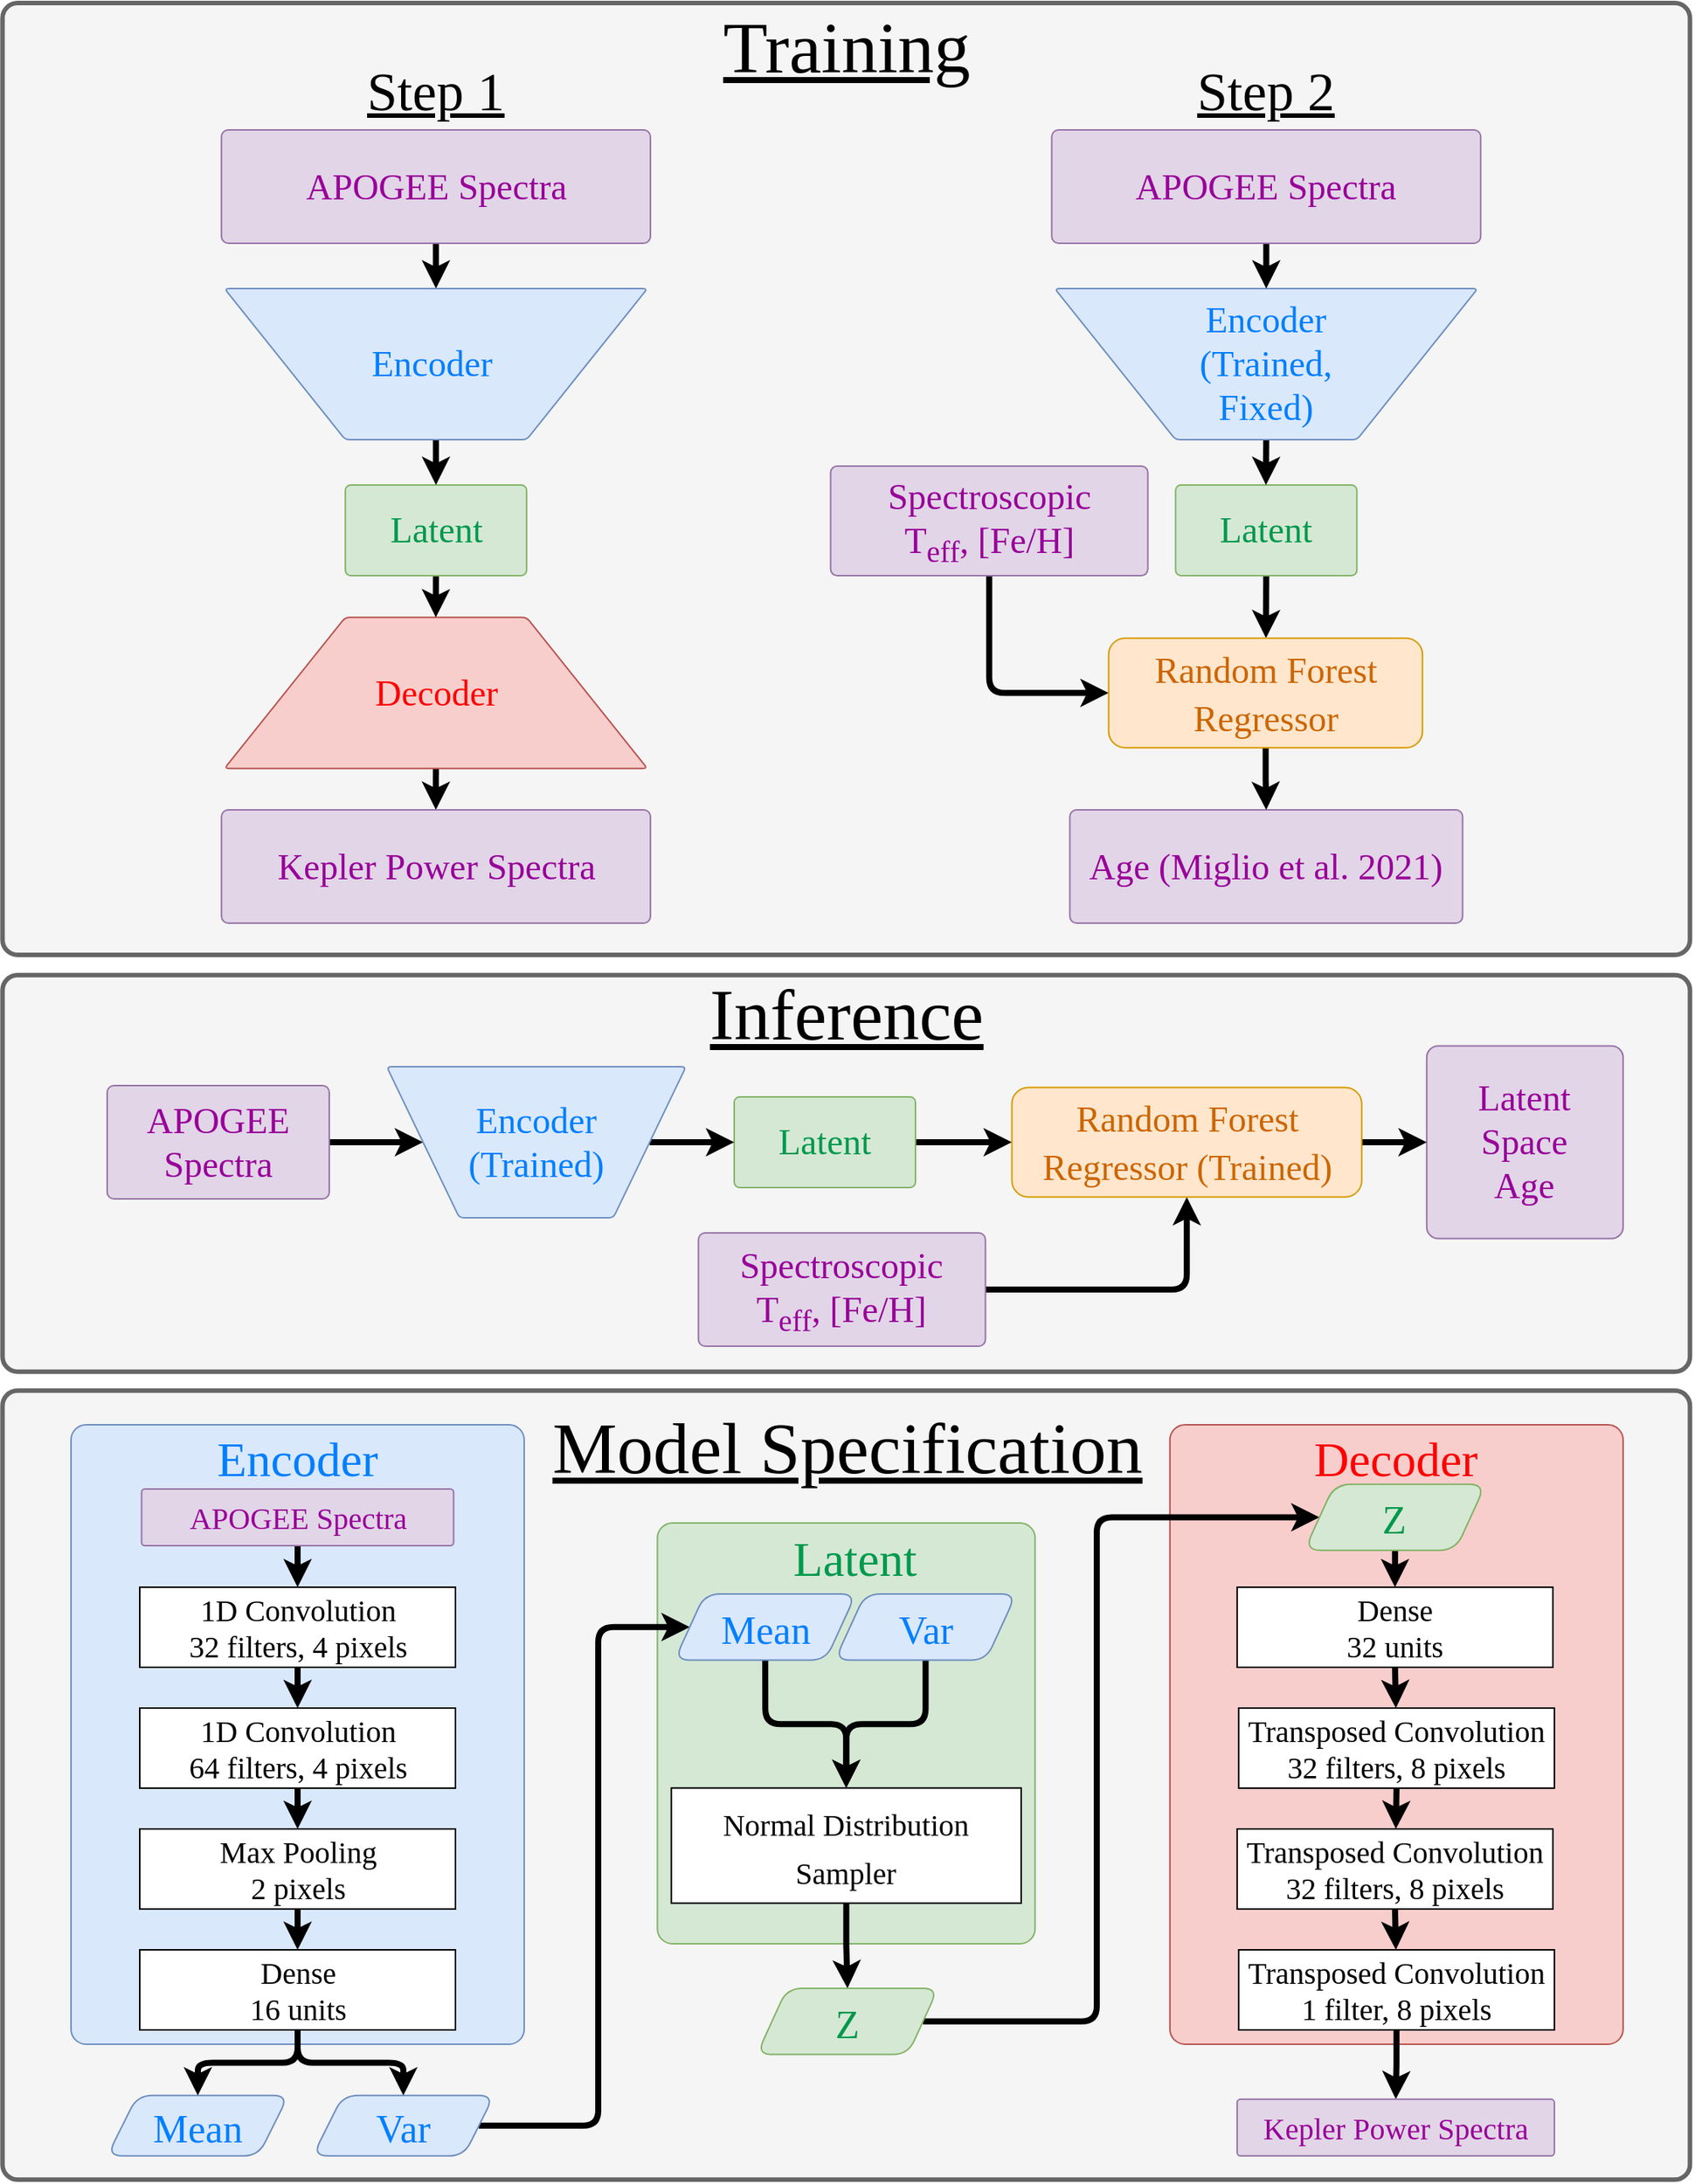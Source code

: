 <mxfile version="20.8.20" type="device"><diagram id="JZ6sOLWZHZl7g3pM1Fg3" name="Page-1"><mxGraphModel dx="1259" dy="701" grid="1" gridSize="10" guides="1" tooltips="1" connect="1" arrows="1" fold="1" page="1" pageScale="1" pageWidth="1169" pageHeight="1654" math="0" shadow="0"><root><mxCell id="0"/><mxCell id="1" parent="0"/><mxCell id="J2kmjQCkKigPb-ABIsTW-13" value="" style="rounded=1;whiteSpace=wrap;html=1;fillColor=#f5f5f5;fontColor=#333333;strokeColor=#666666;rotation=90;arcSize=20;strokeWidth=3;absoluteArcSize=1;fontFamily=Times New Roman;" parent="1" vertex="1"><mxGeometry x="452.93" y="222.07" width="262.49" height="1117" as="geometry"/></mxCell><mxCell id="J2kmjQCkKigPb-ABIsTW-1" value="" style="rounded=1;whiteSpace=wrap;html=1;fillColor=#f5f5f5;fontColor=#333333;strokeColor=#666666;rotation=90;arcSize=20;strokeWidth=3;absoluteArcSize=1;fontFamily=Times New Roman;" parent="1" vertex="1"><mxGeometry x="323" y="627" width="522.33" height="1117" as="geometry"/></mxCell><mxCell id="t34NlRakc4RaGGgt1aY1-1" value="" style="rounded=1;whiteSpace=wrap;html=1;fillColor=#f5f5f5;fontColor=#333333;strokeColor=#666666;rotation=90;arcSize=20;strokeWidth=3;perimeterSpacing=0;absoluteArcSize=1;fontFamily=Times New Roman;" parent="1" vertex="1"><mxGeometry x="269.15" y="-237.53" width="630.03" height="1117" as="geometry"/></mxCell><mxCell id="qfTijFqyPkcIwC7dA9AV-11" style="edgeStyle=elbowEdgeStyle;orthogonalLoop=1;jettySize=auto;html=1;exitX=0.5;exitY=1;exitDx=0;exitDy=0;entryX=0.5;entryY=0;entryDx=0;entryDy=0;strokeWidth=4;" parent="1" source="h-h5R4mO3C53B2Z3epXx-1" target="J2kmjQCkKigPb-ABIsTW-6" edge="1"><mxGeometry relative="1" as="geometry"/></mxCell><mxCell id="h-h5R4mO3C53B2Z3epXx-1" value="" style="shape=trapezoid;perimeter=trapezoidPerimeter;whiteSpace=wrap;html=1;fixedSize=1;fillColor=#f8cecc;strokeColor=#b85450;rotation=0;size=80;rounded=1;arcSize=6;fontFamily=Times New Roman;" parent="1" vertex="1"><mxGeometry x="172.56" y="412.63" width="280" height="100" as="geometry"/></mxCell><mxCell id="qfTijFqyPkcIwC7dA9AV-10" style="edgeStyle=elbowEdgeStyle;orthogonalLoop=1;jettySize=auto;html=1;exitX=0.5;exitY=0;exitDx=0;exitDy=0;entryX=0.5;entryY=0;entryDx=0;entryDy=0;strokeWidth=4;" parent="1" source="h-h5R4mO3C53B2Z3epXx-2" target="h-h5R4mO3C53B2Z3epXx-1" edge="1"><mxGeometry relative="1" as="geometry"/></mxCell><mxCell id="h-h5R4mO3C53B2Z3epXx-2" value="" style="rounded=1;whiteSpace=wrap;html=1;fillColor=#d5e8d4;strokeColor=#82b366;rotation=-180;arcSize=6;fontFamily=Times New Roman;" parent="1" vertex="1"><mxGeometry x="252.59" y="325" width="120" height="60" as="geometry"/></mxCell><mxCell id="_rQIbKmWz9Zh-qT6u4cy-1" style="edgeStyle=orthogonalEdgeStyle;rounded=1;orthogonalLoop=1;jettySize=auto;html=1;exitX=1;exitY=0.5;exitDx=0;exitDy=0;entryX=0.5;entryY=1;entryDx=0;entryDy=0;shadow=0;startArrow=none;startFill=0;endFill=1;elbow=vertical;strokeWidth=4;fontFamily=Times New Roman;" parent="1" source="t34NlRakc4RaGGgt1aY1-17" target="J2kmjQCkKigPb-ABIsTW-67" edge="1"><mxGeometry relative="1" as="geometry"/></mxCell><mxCell id="t34NlRakc4RaGGgt1aY1-17" value="&lt;font color=&quot;#990099&quot; style=&quot;font-size: 24px;&quot;&gt;Spectroscopic &lt;br&gt;T&lt;sub&gt;eff&lt;/sub&gt;, [Fe/H]&lt;/font&gt;" style="rounded=1;whiteSpace=wrap;html=1;strokeWidth=1;fillColor=#e1d5e7;strokeColor=#9673a6;arcSize=6;fontFamily=Times New Roman;" parent="1" vertex="1"><mxGeometry x="486.32" y="820" width="190" height="75" as="geometry"/></mxCell><mxCell id="t34NlRakc4RaGGgt1aY1-20" value="Encoder" style="text;html=1;strokeColor=none;fillColor=none;align=center;verticalAlign=middle;whiteSpace=wrap;rounded=0;strokeWidth=1;fontSize=24;fontColor=#007FFF;fontFamily=Times New Roman;" parent="1" vertex="1"><mxGeometry x="282.57" y="215" width="60" height="30" as="geometry"/></mxCell><mxCell id="t34NlRakc4RaGGgt1aY1-22" value="Decoder" style="text;html=1;strokeColor=none;fillColor=none;align=center;verticalAlign=middle;whiteSpace=wrap;rounded=0;strokeWidth=1;fontSize=24;fontColor=#FF0000;fontFamily=Times New Roman;" parent="1" vertex="1"><mxGeometry x="282.59" y="447.63" width="60" height="30" as="geometry"/></mxCell><mxCell id="t34NlRakc4RaGGgt1aY1-23" value="Latent" style="text;html=1;strokeColor=none;fillColor=none;align=center;verticalAlign=middle;whiteSpace=wrap;rounded=0;strokeWidth=1;fontSize=24;fontColor=#00994D;fontFamily=Times New Roman;" parent="1" vertex="1"><mxGeometry x="282.59" y="340" width="60" height="30" as="geometry"/></mxCell><mxCell id="t34NlRakc4RaGGgt1aY1-28" value="&lt;font size=&quot;1&quot; style=&quot;&quot;&gt;&lt;u style=&quot;font-size: 48px;&quot;&gt;Training&lt;/u&gt;&lt;/font&gt;" style="text;html=1;strokeColor=none;fillColor=none;align=center;verticalAlign=middle;whiteSpace=wrap;rounded=0;strokeWidth=1;fontSize=24;fontFamily=Times New Roman;" parent="1" vertex="1"><mxGeometry x="492" y="20" width="185" height="30" as="geometry"/></mxCell><mxCell id="t34NlRakc4RaGGgt1aY1-29" value="&lt;font size=&quot;1&quot; style=&quot;&quot;&gt;&lt;u style=&quot;font-size: 48px;&quot;&gt;Inference&lt;/u&gt;&lt;/font&gt;" style="text;html=1;strokeColor=none;fillColor=none;align=center;verticalAlign=middle;whiteSpace=wrap;rounded=0;strokeWidth=1;fontSize=24;fontFamily=Times New Roman;" parent="1" vertex="1"><mxGeometry x="490" y="660" width="189.24" height="30" as="geometry"/></mxCell><mxCell id="3omGs5hG8fw2HlnIA9mE-2" value="" style="rounded=1;whiteSpace=wrap;html=1;fillColor=#dae8fc;strokeColor=#6c8ebf;arcSize=20;gradientColor=none;absoluteArcSize=1;fontFamily=Times New Roman;" parent="1" vertex="1"><mxGeometry x="71" y="947" width="300" height="410" as="geometry"/></mxCell><mxCell id="3omGs5hG8fw2HlnIA9mE-3" value="" style="rounded=1;whiteSpace=wrap;html=1;fillColor=#f8cecc;strokeColor=#b85450;arcSize=20;perimeterSpacing=0;sketch=0;shadow=0;glass=0;absoluteArcSize=1;fontFamily=Times New Roman;" parent="1" vertex="1"><mxGeometry x="798.42" y="947" width="300" height="410" as="geometry"/></mxCell><mxCell id="3omGs5hG8fw2HlnIA9mE-4" value="" style="rounded=1;whiteSpace=wrap;html=1;fillColor=#d5e8d4;strokeColor=#82b366;arcSize=20;absoluteArcSize=1;fontFamily=Times New Roman;" parent="1" vertex="1"><mxGeometry x="459.17" y="1012" width="250" height="278.51" as="geometry"/></mxCell><mxCell id="3omGs5hG8fw2HlnIA9mE-5" value="&lt;font style=&quot;font-size: 32px;&quot;&gt;Encoder&lt;/font&gt;" style="text;html=1;strokeColor=none;fillColor=none;align=center;verticalAlign=middle;whiteSpace=wrap;rounded=0;fontColor=#007FFF;fontFamily=Times New Roman;" parent="1" vertex="1"><mxGeometry x="191.0" y="955.0" width="60" height="30" as="geometry"/></mxCell><mxCell id="3omGs5hG8fw2HlnIA9mE-6" value="&lt;font color=&quot;#ff0000&quot; style=&quot;font-size: 32px;&quot;&gt;Decoder&lt;/font&gt;" style="text;html=1;strokeColor=none;fillColor=none;align=center;verticalAlign=middle;whiteSpace=wrap;rounded=0;fontColor=#007FFF;fontFamily=Times New Roman;" parent="1" vertex="1"><mxGeometry x="918.42" y="955.0" width="60" height="30" as="geometry"/></mxCell><mxCell id="3omGs5hG8fw2HlnIA9mE-7" value="&lt;font color=&quot;#00994d&quot; style=&quot;font-size: 32px;&quot;&gt;Latent&lt;/font&gt;" style="text;html=1;strokeColor=none;fillColor=none;align=center;verticalAlign=middle;whiteSpace=wrap;rounded=0;fontFamily=Times New Roman;" parent="1" vertex="1"><mxGeometry x="559.64" y="1021.4" width="60" height="30" as="geometry"/></mxCell><mxCell id="3omGs5hG8fw2HlnIA9mE-8" value="&lt;font color=&quot;#007fff&quot; style=&quot;font-size: 26px;&quot;&gt;Mean&lt;/font&gt;" style="shape=parallelogram;perimeter=parallelogramPerimeter;whiteSpace=wrap;html=1;fixedSize=1;rounded=1;fontSize=32;fillColor=#dae8fc;strokeColor=#6c8ebf;fontFamily=Times New Roman;" parent="1" vertex="1"><mxGeometry x="94.95" y="1390.91" width="120" height="40" as="geometry"/></mxCell><mxCell id="qfTijFqyPkcIwC7dA9AV-1" style="edgeStyle=elbowEdgeStyle;orthogonalLoop=1;jettySize=auto;html=1;exitX=1;exitY=0.5;exitDx=0;exitDy=0;entryX=0;entryY=0.5;entryDx=0;entryDy=0;strokeWidth=4;" parent="1" source="3omGs5hG8fw2HlnIA9mE-9" target="J2kmjQCkKigPb-ABIsTW-39" edge="1"><mxGeometry relative="1" as="geometry"><Array as="points"><mxPoint x="420" y="1240"/></Array></mxGeometry></mxCell><mxCell id="3omGs5hG8fw2HlnIA9mE-9" value="&lt;font color=&quot;#007fff&quot; style=&quot;font-size: 26px;&quot;&gt;Var&lt;/font&gt;" style="shape=parallelogram;perimeter=parallelogramPerimeter;whiteSpace=wrap;html=1;fixedSize=1;rounded=1;fontSize=32;fillColor=#dae8fc;strokeColor=#6c8ebf;fontFamily=Times New Roman;" parent="1" vertex="1"><mxGeometry x="230.99" y="1390.91" width="120" height="40" as="geometry"/></mxCell><mxCell id="J2kmjQCkKigPb-ABIsTW-3" value="&lt;font style=&quot;font-size: 48px;&quot; color=&quot;#000000&quot;&gt;&lt;u&gt;Model Specification&lt;/u&gt;&lt;/font&gt;" style="text;html=1;strokeColor=none;fillColor=none;align=center;verticalAlign=middle;whiteSpace=wrap;rounded=0;strokeWidth=1;fontSize=24;fontColor=#FF0000;fontFamily=Times New Roman;" parent="1" vertex="1"><mxGeometry x="375.62" y="947" width="418" height="30" as="geometry"/></mxCell><mxCell id="SB48Q0cIOC-p_2_EDJg2-5" style="edgeStyle=orthogonalEdgeStyle;rounded=0;orthogonalLoop=1;jettySize=auto;html=1;exitX=0.5;exitY=1;exitDx=0;exitDy=0;entryX=0.5;entryY=1;entryDx=0;entryDy=0;strokeWidth=4;fontFamily=Times New Roman;" parent="1" source="J2kmjQCkKigPb-ABIsTW-4" target="SB48Q0cIOC-p_2_EDJg2-1" edge="1"><mxGeometry relative="1" as="geometry"/></mxCell><mxCell id="J2kmjQCkKigPb-ABIsTW-4" value="&lt;font color=&quot;#990099&quot;&gt;&lt;span style=&quot;font-size: 24px;&quot;&gt;APOGEE Spectra&lt;/span&gt;&lt;/font&gt;" style="rounded=1;whiteSpace=wrap;html=1;strokeWidth=1;fillColor=#e1d5e7;strokeColor=#9673a6;arcSize=6;fontFamily=Times New Roman;" parent="1" vertex="1"><mxGeometry x="170.59" y="90" width="283.95" height="75" as="geometry"/></mxCell><mxCell id="J2kmjQCkKigPb-ABIsTW-6" value="&lt;font color=&quot;#990099&quot;&gt;&lt;span style=&quot;font-size: 24px;&quot;&gt;Kepler Power Spectra&lt;/span&gt;&lt;/font&gt;" style="rounded=1;whiteSpace=wrap;html=1;strokeWidth=1;fillColor=#e1d5e7;strokeColor=#9673a6;arcSize=6;fontFamily=Times New Roman;" parent="1" vertex="1"><mxGeometry x="170.62" y="540" width="283.95" height="75" as="geometry"/></mxCell><mxCell id="4rDeXdb6k_Y8QFxmPXx2-11" style="edgeStyle=orthogonalEdgeStyle;rounded=0;orthogonalLoop=1;jettySize=auto;html=1;exitX=0;exitY=0.5;exitDx=0;exitDy=0;entryX=0;entryY=0.5;entryDx=0;entryDy=0;strokeWidth=4;fontSize=20;fontFamily=Times New Roman;" parent="1" source="J2kmjQCkKigPb-ABIsTW-15" target="J2kmjQCkKigPb-ABIsTW-67" edge="1"><mxGeometry relative="1" as="geometry"/></mxCell><mxCell id="J2kmjQCkKigPb-ABIsTW-15" value="" style="rounded=1;whiteSpace=wrap;html=1;fillColor=#d5e8d4;strokeColor=#82b366;rotation=-180;arcSize=6;fontFamily=Times New Roman;" parent="1" vertex="1"><mxGeometry x="510.0" y="730" width="120" height="60" as="geometry"/></mxCell><mxCell id="J2kmjQCkKigPb-ABIsTW-17" value="Latent" style="text;html=1;strokeColor=none;fillColor=none;align=center;verticalAlign=middle;whiteSpace=wrap;rounded=0;strokeWidth=1;fontSize=24;fontColor=#00994D;fontFamily=Times New Roman;" parent="1" vertex="1"><mxGeometry x="540" y="744.99" width="60" height="30" as="geometry"/></mxCell><mxCell id="_rQIbKmWz9Zh-qT6u4cy-11" style="edgeStyle=orthogonalEdgeStyle;rounded=1;orthogonalLoop=1;jettySize=auto;html=1;exitX=1;exitY=0.5;exitDx=0;exitDy=0;entryX=1;entryY=0.5;entryDx=0;entryDy=0;shadow=0;strokeWidth=4;startArrow=none;startFill=0;endFill=1;elbow=vertical;fontFamily=Times New Roman;" parent="1" source="J2kmjQCkKigPb-ABIsTW-19" target="_rQIbKmWz9Zh-qT6u4cy-8" edge="1"><mxGeometry relative="1" as="geometry"/></mxCell><mxCell id="J2kmjQCkKigPb-ABIsTW-19" value="&lt;font color=&quot;#990099&quot;&gt;&lt;span style=&quot;font-size: 24px;&quot;&gt;APOGEE Spectra&lt;/span&gt;&lt;/font&gt;" style="rounded=1;whiteSpace=wrap;html=1;strokeWidth=1;fillColor=#e1d5e7;strokeColor=#9673a6;arcSize=6;fontFamily=Times New Roman;" parent="1" vertex="1"><mxGeometry x="94.95" y="722.5" width="147.02" height="75" as="geometry"/></mxCell><mxCell id="J2kmjQCkKigPb-ABIsTW-27" style="edgeStyle=orthogonalEdgeStyle;rounded=0;orthogonalLoop=1;jettySize=auto;html=1;entryX=0.5;entryY=0;entryDx=0;entryDy=0;strokeWidth=4;fontFamily=Times New Roman;fontSize=20;fontColor=#000000;" parent="1" source="J2kmjQCkKigPb-ABIsTW-25" target="J2kmjQCkKigPb-ABIsTW-26" edge="1"><mxGeometry relative="1" as="geometry"/></mxCell><mxCell id="J2kmjQCkKigPb-ABIsTW-25" value="&lt;font style=&quot;font-size: 20px;&quot; color=&quot;#990099&quot;&gt;APOGEE Spectra&lt;/font&gt;" style="rounded=1;whiteSpace=wrap;html=1;strokeWidth=1;fillColor=#e1d5e7;strokeColor=#9673a6;arcSize=6;fontFamily=Times New Roman;" parent="1" vertex="1"><mxGeometry x="117.72" y="989.48" width="206.55" height="37.52" as="geometry"/></mxCell><mxCell id="J2kmjQCkKigPb-ABIsTW-29" style="edgeStyle=orthogonalEdgeStyle;rounded=0;orthogonalLoop=1;jettySize=auto;html=1;entryX=0.5;entryY=0;entryDx=0;entryDy=0;strokeWidth=4;fontFamily=Times New Roman;fontSize=20;fontColor=#000000;" parent="1" source="J2kmjQCkKigPb-ABIsTW-26" target="J2kmjQCkKigPb-ABIsTW-28" edge="1"><mxGeometry relative="1" as="geometry"/></mxCell><mxCell id="J2kmjQCkKigPb-ABIsTW-26" value="&lt;font&gt;1D Convolution&lt;br&gt;32 filters, 4 pixels&lt;br&gt;&lt;/font&gt;" style="rounded=0;whiteSpace=wrap;html=1;shadow=0;glass=0;sketch=0;fontFamily=Times New Roman;fontSize=20;fontColor=#000000;" parent="1" vertex="1"><mxGeometry x="116.5" y="1054.52" width="209" height="53" as="geometry"/></mxCell><mxCell id="J2kmjQCkKigPb-ABIsTW-31" style="edgeStyle=orthogonalEdgeStyle;rounded=0;orthogonalLoop=1;jettySize=auto;html=1;entryX=0.5;entryY=0;entryDx=0;entryDy=0;strokeWidth=4;fontFamily=Times New Roman;fontSize=20;fontColor=#000000;" parent="1" source="J2kmjQCkKigPb-ABIsTW-28" target="J2kmjQCkKigPb-ABIsTW-30" edge="1"><mxGeometry relative="1" as="geometry"/></mxCell><mxCell id="J2kmjQCkKigPb-ABIsTW-28" value="&lt;font&gt;1D Convolution&lt;br&gt;64 filters, 4 pixels&lt;br&gt;&lt;/font&gt;" style="rounded=0;whiteSpace=wrap;html=1;shadow=0;glass=0;sketch=0;fontFamily=Times New Roman;fontSize=20;fontColor=#000000;" parent="1" vertex="1"><mxGeometry x="116.5" y="1134.52" width="209" height="53" as="geometry"/></mxCell><mxCell id="J2kmjQCkKigPb-ABIsTW-34" value="" style="edgeStyle=orthogonalEdgeStyle;rounded=0;orthogonalLoop=1;jettySize=auto;html=1;strokeWidth=4;fontFamily=Times New Roman;fontSize=20;fontColor=#000000;" parent="1" source="J2kmjQCkKigPb-ABIsTW-30" target="J2kmjQCkKigPb-ABIsTW-32" edge="1"><mxGeometry relative="1" as="geometry"/></mxCell><mxCell id="J2kmjQCkKigPb-ABIsTW-30" value="&lt;font&gt;Max Pooling&lt;br&gt;2 pixels&lt;br&gt;&lt;/font&gt;" style="rounded=0;whiteSpace=wrap;html=1;shadow=0;glass=0;sketch=0;fontFamily=Times New Roman;fontSize=20;fontColor=#000000;" parent="1" vertex="1"><mxGeometry x="116.5" y="1214.52" width="209" height="53" as="geometry"/></mxCell><mxCell id="J2kmjQCkKigPb-ABIsTW-36" value="" style="edgeStyle=orthogonalEdgeStyle;rounded=1;orthogonalLoop=1;jettySize=auto;html=1;strokeWidth=4;fontFamily=Times New Roman;fontSize=26;fontColor=#000000;" parent="1" source="J2kmjQCkKigPb-ABIsTW-32" target="3omGs5hG8fw2HlnIA9mE-9" edge="1"><mxGeometry relative="1" as="geometry"/></mxCell><mxCell id="J2kmjQCkKigPb-ABIsTW-37" style="rounded=1;orthogonalLoop=1;jettySize=auto;html=1;exitX=0.5;exitY=1;exitDx=0;exitDy=0;entryX=0.5;entryY=0;entryDx=0;entryDy=0;strokeWidth=4;fontFamily=Times New Roman;fontSize=26;fontColor=#000000;arcSize=20;endFill=1;edgeStyle=orthogonalEdgeStyle;elbow=vertical;" parent="1" source="J2kmjQCkKigPb-ABIsTW-32" target="3omGs5hG8fw2HlnIA9mE-8" edge="1"><mxGeometry relative="1" as="geometry"/></mxCell><mxCell id="J2kmjQCkKigPb-ABIsTW-32" value="&lt;font&gt;Dense&lt;br&gt;16 units&lt;br&gt;&lt;/font&gt;" style="rounded=0;whiteSpace=wrap;html=1;shadow=0;glass=0;sketch=0;fontFamily=Times New Roman;fontSize=20;fontColor=#000000;" parent="1" vertex="1"><mxGeometry x="116.5" y="1294.52" width="209" height="53" as="geometry"/></mxCell><mxCell id="J2kmjQCkKigPb-ABIsTW-44" style="edgeStyle=orthogonalEdgeStyle;rounded=1;orthogonalLoop=1;jettySize=auto;html=1;exitX=0.5;exitY=1;exitDx=0;exitDy=0;entryX=0.5;entryY=0;entryDx=0;entryDy=0;strokeWidth=4;fontFamily=Times New Roman;fontSize=26;fontColor=#Latent;shadow=0;" parent="1" source="J2kmjQCkKigPb-ABIsTW-39" target="J2kmjQCkKigPb-ABIsTW-43" edge="1"><mxGeometry relative="1" as="geometry"/></mxCell><mxCell id="J2kmjQCkKigPb-ABIsTW-39" value="&lt;font color=&quot;#007fff&quot; style=&quot;font-size: 26px;&quot;&gt;Mean&lt;/font&gt;" style="shape=parallelogram;perimeter=parallelogramPerimeter;whiteSpace=wrap;html=1;fixedSize=1;rounded=1;fontSize=32;fillColor=#dae8fc;strokeColor=#6c8ebf;fontFamily=Times New Roman;" parent="1" vertex="1"><mxGeometry x="470.55" y="1059.02" width="120" height="43.76" as="geometry"/></mxCell><mxCell id="J2kmjQCkKigPb-ABIsTW-45" style="edgeStyle=orthogonalEdgeStyle;rounded=1;orthogonalLoop=1;jettySize=auto;html=1;entryX=0.5;entryY=0;entryDx=0;entryDy=0;strokeWidth=4;fontFamily=Times New Roman;fontSize=26;fontColor=#Latent;" parent="1" source="J2kmjQCkKigPb-ABIsTW-40" target="J2kmjQCkKigPb-ABIsTW-43" edge="1"><mxGeometry relative="1" as="geometry"/></mxCell><mxCell id="J2kmjQCkKigPb-ABIsTW-40" value="&lt;font color=&quot;#007fff&quot; style=&quot;font-size: 26px;&quot;&gt;Var&lt;/font&gt;" style="shape=parallelogram;perimeter=parallelogramPerimeter;whiteSpace=wrap;html=1;fixedSize=1;rounded=1;fontSize=32;fillColor=#dae8fc;strokeColor=#6c8ebf;fontFamily=Times New Roman;" parent="1" vertex="1"><mxGeometry x="576.66" y="1059.02" width="120" height="43.76" as="geometry"/></mxCell><mxCell id="qfTijFqyPkcIwC7dA9AV-2" style="edgeStyle=elbowEdgeStyle;orthogonalLoop=1;jettySize=auto;html=1;exitX=1;exitY=0.5;exitDx=0;exitDy=0;entryX=0;entryY=0.5;entryDx=0;entryDy=0;strokeWidth=4;" parent="1" source="NsmSNw1s4slO2_Oyr5c2-2" target="NsmSNw1s4slO2_Oyr5c2-3" edge="1"><mxGeometry relative="1" as="geometry"><Array as="points"><mxPoint x="750" y="1170"/></Array><mxPoint x="634.62" y="1338.5" as="sourcePoint"/><mxPoint x="898.42" y="1009.48" as="targetPoint"/></mxGeometry></mxCell><mxCell id="J2kmjQCkKigPb-ABIsTW-46" style="edgeStyle=orthogonalEdgeStyle;rounded=0;orthogonalLoop=1;jettySize=auto;html=1;entryX=0.5;entryY=0;entryDx=0;entryDy=0;strokeWidth=4;fontFamily=Times New Roman;fontSize=26;fontColor=#Latent;" parent="1" source="J2kmjQCkKigPb-ABIsTW-43" target="NsmSNw1s4slO2_Oyr5c2-2" edge="1"><mxGeometry relative="1" as="geometry"><mxPoint x="584.62" y="1320" as="targetPoint"/></mxGeometry></mxCell><mxCell id="J2kmjQCkKigPb-ABIsTW-43" value="&lt;font style=&quot;font-size: 20px;&quot;&gt;Normal Distribution&lt;br&gt;Sampler&lt;/font&gt;" style="rounded=0;whiteSpace=wrap;html=1;shadow=0;glass=0;sketch=0;fontFamily=Times New Roman;fontSize=26;fontColor=#Latent;" parent="1" vertex="1"><mxGeometry x="468.37" y="1187.4" width="231.59" height="76.24" as="geometry"/></mxCell><mxCell id="qfTijFqyPkcIwC7dA9AV-4" style="edgeStyle=elbowEdgeStyle;orthogonalLoop=1;jettySize=auto;html=1;exitX=0.5;exitY=1;exitDx=0;exitDy=0;entryX=0.5;entryY=0;entryDx=0;entryDy=0;strokeWidth=4;" parent="1" source="J2kmjQCkKigPb-ABIsTW-48" target="J2kmjQCkKigPb-ABIsTW-50" edge="1"><mxGeometry relative="1" as="geometry"/></mxCell><mxCell id="J2kmjQCkKigPb-ABIsTW-48" value="&lt;font&gt;Dense&lt;br&gt;32 units&lt;br&gt;&lt;/font&gt;" style="rounded=0;whiteSpace=wrap;html=1;shadow=0;glass=0;sketch=0;fontFamily=Times New Roman;fontSize=20;fontColor=#000000;" parent="1" vertex="1"><mxGeometry x="842.92" y="1054.52" width="209" height="53" as="geometry"/></mxCell><mxCell id="qfTijFqyPkcIwC7dA9AV-5" style="edgeStyle=elbowEdgeStyle;orthogonalLoop=1;jettySize=auto;html=1;exitX=0.5;exitY=1;exitDx=0;exitDy=0;entryX=0.5;entryY=0;entryDx=0;entryDy=0;strokeWidth=4;" parent="1" source="J2kmjQCkKigPb-ABIsTW-50" target="J2kmjQCkKigPb-ABIsTW-52" edge="1"><mxGeometry relative="1" as="geometry"/></mxCell><mxCell id="J2kmjQCkKigPb-ABIsTW-50" value="&lt;font&gt;Transposed Convolution&lt;br&gt;32 filters, 8 pixels&lt;br&gt;&lt;/font&gt;" style="rounded=0;whiteSpace=wrap;html=1;shadow=0;glass=0;sketch=0;fontFamily=Times New Roman;fontSize=20;fontColor=#000000;" parent="1" vertex="1"><mxGeometry x="843.92" y="1134.52" width="209" height="53" as="geometry"/></mxCell><mxCell id="qfTijFqyPkcIwC7dA9AV-7" style="edgeStyle=elbowEdgeStyle;orthogonalLoop=1;jettySize=auto;html=1;exitX=0.5;exitY=1;exitDx=0;exitDy=0;entryX=0.5;entryY=0;entryDx=0;entryDy=0;strokeWidth=4;" parent="1" source="J2kmjQCkKigPb-ABIsTW-52" target="J2kmjQCkKigPb-ABIsTW-54" edge="1"><mxGeometry relative="1" as="geometry"/></mxCell><mxCell id="J2kmjQCkKigPb-ABIsTW-52" value="&lt;font&gt;Transposed Convolution&lt;br&gt;32 filters, 8 pixels&lt;br&gt;&lt;/font&gt;" style="rounded=0;whiteSpace=wrap;html=1;shadow=0;glass=0;sketch=0;fontFamily=Times New Roman;fontSize=20;fontColor=#000000;" parent="1" vertex="1"><mxGeometry x="842.92" y="1214.52" width="209" height="53" as="geometry"/></mxCell><mxCell id="J2kmjQCkKigPb-ABIsTW-59" style="edgeStyle=orthogonalEdgeStyle;rounded=0;orthogonalLoop=1;jettySize=auto;html=1;entryX=0.5;entryY=0;entryDx=0;entryDy=0;strokeWidth=4;fontFamily=Times New Roman;fontSize=26;fontColor=#Latent;" parent="1" source="J2kmjQCkKigPb-ABIsTW-54" target="J2kmjQCkKigPb-ABIsTW-58" edge="1"><mxGeometry relative="1" as="geometry"/></mxCell><mxCell id="J2kmjQCkKigPb-ABIsTW-54" value="&lt;font&gt;Transposed Convolution&lt;br&gt;1 filter, 8 pixels&lt;br&gt;&lt;/font&gt;" style="rounded=0;whiteSpace=wrap;html=1;shadow=0;glass=0;sketch=0;fontFamily=Times New Roman;fontSize=20;fontColor=#000000;" parent="1" vertex="1"><mxGeometry x="843.92" y="1294.52" width="209" height="53" as="geometry"/></mxCell><mxCell id="J2kmjQCkKigPb-ABIsTW-58" value="&lt;font style=&quot;font-size: 20px;&quot; color=&quot;#990099&quot;&gt;Kepler Power Spectra&lt;/font&gt;" style="rounded=1;whiteSpace=wrap;html=1;strokeWidth=1;fillColor=#e1d5e7;strokeColor=#9673a6;arcSize=6;fontFamily=Times New Roman;" parent="1" vertex="1"><mxGeometry x="842.92" y="1393.39" width="210" height="37.52" as="geometry"/></mxCell><mxCell id="J2kmjQCkKigPb-ABIsTW-65" value="&lt;font color=&quot;#990099&quot;&gt;&lt;span style=&quot;font-size: 24px;&quot;&gt;Latent&lt;br&gt;Space&lt;br&gt;Age&lt;br&gt;&lt;/span&gt;&lt;/font&gt;" style="rounded=1;whiteSpace=wrap;html=1;strokeWidth=1;fillColor=#e1d5e7;strokeColor=#9673a6;arcSize=6;fontFamily=Times New Roman;" parent="1" vertex="1"><mxGeometry x="968.42" y="696.26" width="130" height="127.49" as="geometry"/></mxCell><mxCell id="_rQIbKmWz9Zh-qT6u4cy-2" style="edgeStyle=orthogonalEdgeStyle;rounded=1;orthogonalLoop=1;jettySize=auto;html=1;exitX=1;exitY=0.5;exitDx=0;exitDy=0;shadow=0;strokeWidth=4;startArrow=none;startFill=0;endFill=1;elbow=vertical;fontFamily=Times New Roman;" parent="1" source="J2kmjQCkKigPb-ABIsTW-67" target="J2kmjQCkKigPb-ABIsTW-65" edge="1"><mxGeometry relative="1" as="geometry"/></mxCell><mxCell id="J2kmjQCkKigPb-ABIsTW-67" value="&lt;font color=&quot;#cc6600&quot; style=&quot;font-size: 24px;&quot;&gt;Random Forest Regressor (Trained)&lt;/font&gt;" style="rounded=1;whiteSpace=wrap;html=1;shadow=0;glass=0;sketch=0;fontFamily=Times New Roman;fontSize=26;fillColor=#ffe6cc;strokeColor=#d79b00;" parent="1" vertex="1"><mxGeometry x="693.81" y="723.76" width="231.59" height="72.49" as="geometry"/></mxCell><mxCell id="VIpPnOwo6UOpfIJAWcTx-1" style="edgeStyle=orthogonalEdgeStyle;rounded=1;orthogonalLoop=1;jettySize=auto;html=1;entryX=0;entryY=0.5;entryDx=0;entryDy=0;strokeWidth=4;fontFamily=Times New Roman;fontSize=20;fontColor=#Latent;" parent="1" source="VIpPnOwo6UOpfIJAWcTx-2" target="VIpPnOwo6UOpfIJAWcTx-8" edge="1"><mxGeometry relative="1" as="geometry"/></mxCell><mxCell id="VIpPnOwo6UOpfIJAWcTx-2" value="&lt;font color=&quot;#990099&quot; style=&quot;font-size: 24px;&quot;&gt;Spectroscopic &lt;br&gt;T&lt;sub&gt;eff&lt;/sub&gt;, [Fe/H]&lt;/font&gt;" style="rounded=1;whiteSpace=wrap;html=1;strokeWidth=1;fillColor=#e1d5e7;strokeColor=#9673a6;arcSize=6;fontFamily=Times New Roman;" parent="1" vertex="1"><mxGeometry x="573.81" y="312.5" width="210" height="72.5" as="geometry"/></mxCell><mxCell id="qfTijFqyPkcIwC7dA9AV-9" style="edgeStyle=elbowEdgeStyle;orthogonalLoop=1;jettySize=auto;html=1;exitX=0.5;exitY=0;exitDx=0;exitDy=0;entryX=0.5;entryY=0;entryDx=0;entryDy=0;strokeWidth=4;" parent="1" source="VIpPnOwo6UOpfIJAWcTx-4" target="VIpPnOwo6UOpfIJAWcTx-8" edge="1"><mxGeometry relative="1" as="geometry"/></mxCell><mxCell id="VIpPnOwo6UOpfIJAWcTx-4" value="" style="rounded=1;whiteSpace=wrap;html=1;fillColor=#d5e8d4;strokeColor=#82b366;rotation=-180;arcSize=6;fontFamily=Times New Roman;" parent="1" vertex="1"><mxGeometry x="802.18" y="325" width="120" height="60" as="geometry"/></mxCell><mxCell id="VIpPnOwo6UOpfIJAWcTx-5" value="Latent" style="text;html=1;strokeColor=none;fillColor=none;align=center;verticalAlign=middle;whiteSpace=wrap;rounded=0;strokeWidth=1;fontSize=24;fontColor=#00994D;fontFamily=Times New Roman;" parent="1" vertex="1"><mxGeometry x="832.17" y="340" width="60" height="30" as="geometry"/></mxCell><mxCell id="VIpPnOwo6UOpfIJAWcTx-6" value="&lt;font color=&quot;#990099&quot;&gt;&lt;span style=&quot;font-size: 24px;&quot;&gt;Age (Miglio et al. 2021)&lt;/span&gt;&lt;/font&gt;" style="rounded=1;whiteSpace=wrap;html=1;strokeWidth=1;fillColor=#e1d5e7;strokeColor=#9673a6;arcSize=6;fontFamily=Times New Roman;" parent="1" vertex="1"><mxGeometry x="732.18" y="540" width="260" height="75" as="geometry"/></mxCell><mxCell id="VIpPnOwo6UOpfIJAWcTx-7" style="edgeStyle=orthogonalEdgeStyle;rounded=0;orthogonalLoop=1;jettySize=auto;html=1;entryX=0.5;entryY=0;entryDx=0;entryDy=0;strokeWidth=4;fontFamily=Times New Roman;fontSize=20;fontColor=#Latent;" parent="1" source="VIpPnOwo6UOpfIJAWcTx-8" target="VIpPnOwo6UOpfIJAWcTx-6" edge="1"><mxGeometry relative="1" as="geometry"/></mxCell><mxCell id="VIpPnOwo6UOpfIJAWcTx-8" value="&lt;font color=&quot;#cc6600&quot; style=&quot;font-size: 24px;&quot;&gt;Random Forest Regressor&lt;/font&gt;" style="rounded=1;whiteSpace=wrap;html=1;shadow=0;glass=0;sketch=0;fontFamily=Times New Roman;fontSize=26;fillColor=#ffe6cc;strokeColor=#d79b00;" parent="1" vertex="1"><mxGeometry x="757.86" y="426.39" width="207.76" height="72.49" as="geometry"/></mxCell><mxCell id="qfTijFqyPkcIwC7dA9AV-8" style="edgeStyle=elbowEdgeStyle;orthogonalLoop=1;jettySize=auto;html=1;exitX=0.5;exitY=0;exitDx=0;exitDy=0;entryX=0.5;entryY=1;entryDx=0;entryDy=0;strokeWidth=4;" parent="1" source="4rDeXdb6k_Y8QFxmPXx2-1" target="VIpPnOwo6UOpfIJAWcTx-4" edge="1"><mxGeometry relative="1" as="geometry"/></mxCell><mxCell id="4rDeXdb6k_Y8QFxmPXx2-1" value="" style="shape=trapezoid;perimeter=trapezoidPerimeter;whiteSpace=wrap;html=1;fixedSize=1;fillColor=#dae8fc;strokeColor=#6c8ebf;rotation=-180;size=80;rounded=1;arcSize=6;fontFamily=Times New Roman;" parent="1" vertex="1"><mxGeometry x="722.18" y="195" width="280" height="100" as="geometry"/></mxCell><mxCell id="4rDeXdb6k_Y8QFxmPXx2-2" value="Encoder (Trained, Fixed)" style="text;html=1;strokeColor=none;fillColor=none;align=center;verticalAlign=middle;whiteSpace=wrap;rounded=0;strokeWidth=1;fontSize=24;fontColor=#007FFF;fontFamily=Times New Roman;" parent="1" vertex="1"><mxGeometry x="831.74" y="230" width="60" height="30" as="geometry"/></mxCell><mxCell id="4rDeXdb6k_Y8QFxmPXx2-3" style="edgeStyle=orthogonalEdgeStyle;rounded=0;orthogonalLoop=1;jettySize=auto;html=1;strokeWidth=4;fontColor=#666666;fontFamily=Times New Roman;" parent="1" source="4rDeXdb6k_Y8QFxmPXx2-4" target="4rDeXdb6k_Y8QFxmPXx2-1" edge="1"><mxGeometry relative="1" as="geometry"/></mxCell><mxCell id="4rDeXdb6k_Y8QFxmPXx2-4" value="&lt;font color=&quot;#990099&quot;&gt;&lt;span style=&quot;font-size: 24px;&quot;&gt;APOGEE Spectra&lt;/span&gt;&lt;/font&gt;" style="rounded=1;whiteSpace=wrap;html=1;strokeWidth=1;fillColor=#e1d5e7;strokeColor=#9673a6;arcSize=6;fontFamily=Times New Roman;" parent="1" vertex="1"><mxGeometry x="720.2" y="90" width="283.95" height="75" as="geometry"/></mxCell><mxCell id="4rDeXdb6k_Y8QFxmPXx2-7" value="&lt;font style=&quot;font-size: 36px;&quot;&gt;&lt;u style=&quot;font-size: 36px;&quot;&gt;Step 1&lt;/u&gt;&lt;/font&gt;" style="text;html=1;strokeColor=none;fillColor=none;align=center;verticalAlign=middle;whiteSpace=wrap;rounded=0;strokeWidth=1;fontSize=36;fontFamily=Times New Roman;" parent="1" vertex="1"><mxGeometry x="261.05" y="50" width="103.01" height="30" as="geometry"/></mxCell><mxCell id="4rDeXdb6k_Y8QFxmPXx2-8" value="&lt;font style=&quot;font-size: 36px;&quot;&gt;&lt;u style=&quot;font-size: 36px;&quot;&gt;Step 2&lt;/u&gt;&lt;/font&gt;" style="text;html=1;strokeColor=none;fillColor=none;align=center;verticalAlign=middle;whiteSpace=wrap;rounded=0;strokeWidth=1;fontSize=36;fontFamily=Times New Roman;" parent="1" vertex="1"><mxGeometry x="812.61" y="50" width="98.26" height="30" as="geometry"/></mxCell><mxCell id="SB48Q0cIOC-p_2_EDJg2-2" style="edgeStyle=orthogonalEdgeStyle;rounded=0;orthogonalLoop=1;jettySize=auto;html=1;exitX=0.5;exitY=0;exitDx=0;exitDy=0;entryX=0.5;entryY=1;entryDx=0;entryDy=0;strokeWidth=4;fontFamily=Times New Roman;" parent="1" source="SB48Q0cIOC-p_2_EDJg2-1" target="h-h5R4mO3C53B2Z3epXx-2" edge="1"><mxGeometry relative="1" as="geometry"/></mxCell><mxCell id="SB48Q0cIOC-p_2_EDJg2-1" value="" style="shape=trapezoid;perimeter=trapezoidPerimeter;whiteSpace=wrap;html=1;fixedSize=1;fillColor=#dae8fc;strokeColor=#6c8ebf;rotation=-180;size=80;rounded=1;arcSize=6;fontFamily=Times New Roman;" parent="1" vertex="1"><mxGeometry x="172.58" y="195" width="280" height="100" as="geometry"/></mxCell><mxCell id="SB48Q0cIOC-p_2_EDJg2-3" value="Encoder&amp;nbsp;" style="text;html=1;strokeColor=none;fillColor=none;align=center;verticalAlign=middle;whiteSpace=wrap;rounded=0;strokeWidth=1;fontSize=24;fontColor=#007FFF;fontFamily=Times New Roman;" parent="1" vertex="1"><mxGeometry x="282.56" y="230" width="60" height="30" as="geometry"/></mxCell><mxCell id="_rQIbKmWz9Zh-qT6u4cy-15" style="edgeStyle=orthogonalEdgeStyle;orthogonalLoop=1;jettySize=auto;html=1;exitX=0;exitY=0.5;exitDx=0;exitDy=0;entryX=1;entryY=0.5;entryDx=0;entryDy=0;shadow=0;strokeColor=default;strokeWidth=4;startArrow=none;startFill=0;endFill=1;elbow=vertical;startSize=6;curved=1;fontFamily=Times New Roman;" parent="1" source="_rQIbKmWz9Zh-qT6u4cy-8" target="J2kmjQCkKigPb-ABIsTW-15" edge="1"><mxGeometry relative="1" as="geometry"/></mxCell><mxCell id="_rQIbKmWz9Zh-qT6u4cy-8" value="" style="shape=trapezoid;perimeter=trapezoidPerimeter;whiteSpace=wrap;html=1;fixedSize=1;fillColor=#dae8fc;strokeColor=#6c8ebf;rotation=-180;size=48.1;rounded=1;arcSize=6;fontFamily=Times New Roman;" parent="1" vertex="1"><mxGeometry x="280" y="710" width="198.1" height="100" as="geometry"/></mxCell><mxCell id="_rQIbKmWz9Zh-qT6u4cy-9" value="Encoder (Trained)" style="text;html=1;strokeColor=none;fillColor=none;align=center;verticalAlign=middle;whiteSpace=wrap;rounded=0;strokeWidth=1;fontSize=24;fontColor=#007FFF;fontFamily=Times New Roman;" parent="1" vertex="1"><mxGeometry x="349.05" y="745" width="60" height="30" as="geometry"/></mxCell><mxCell id="NsmSNw1s4slO2_Oyr5c2-2" value="&lt;font color=&quot;#00994d&quot; style=&quot;font-size: 26px;&quot;&gt;Z&lt;/font&gt;" style="shape=parallelogram;perimeter=parallelogramPerimeter;whiteSpace=wrap;html=1;fixedSize=1;rounded=1;fontSize=32;fillColor=#d5e8d4;strokeColor=#82b366;fontFamily=Times New Roman;" vertex="1" parent="1"><mxGeometry x="525" y="1320" width="120" height="43.76" as="geometry"/></mxCell><mxCell id="NsmSNw1s4slO2_Oyr5c2-7" style="edgeStyle=orthogonalEdgeStyle;rounded=0;orthogonalLoop=1;jettySize=auto;html=1;exitX=0.5;exitY=1;exitDx=0;exitDy=0;entryX=0.5;entryY=0;entryDx=0;entryDy=0;fontColor=#00994D;strokeWidth=4;" edge="1" parent="1" source="NsmSNw1s4slO2_Oyr5c2-3" target="J2kmjQCkKigPb-ABIsTW-48"><mxGeometry relative="1" as="geometry"/></mxCell><mxCell id="NsmSNw1s4slO2_Oyr5c2-3" value="&lt;font color=&quot;#00994d&quot; style=&quot;font-size: 26px;&quot;&gt;Z&lt;/font&gt;" style="shape=parallelogram;perimeter=parallelogramPerimeter;whiteSpace=wrap;html=1;fixedSize=1;rounded=1;fontSize=32;fillColor=#d5e8d4;strokeColor=#82b366;fontFamily=Times New Roman;arcSize=22;" vertex="1" parent="1"><mxGeometry x="887.42" y="986.36" width="120" height="43.76" as="geometry"/></mxCell></root></mxGraphModel></diagram></mxfile>